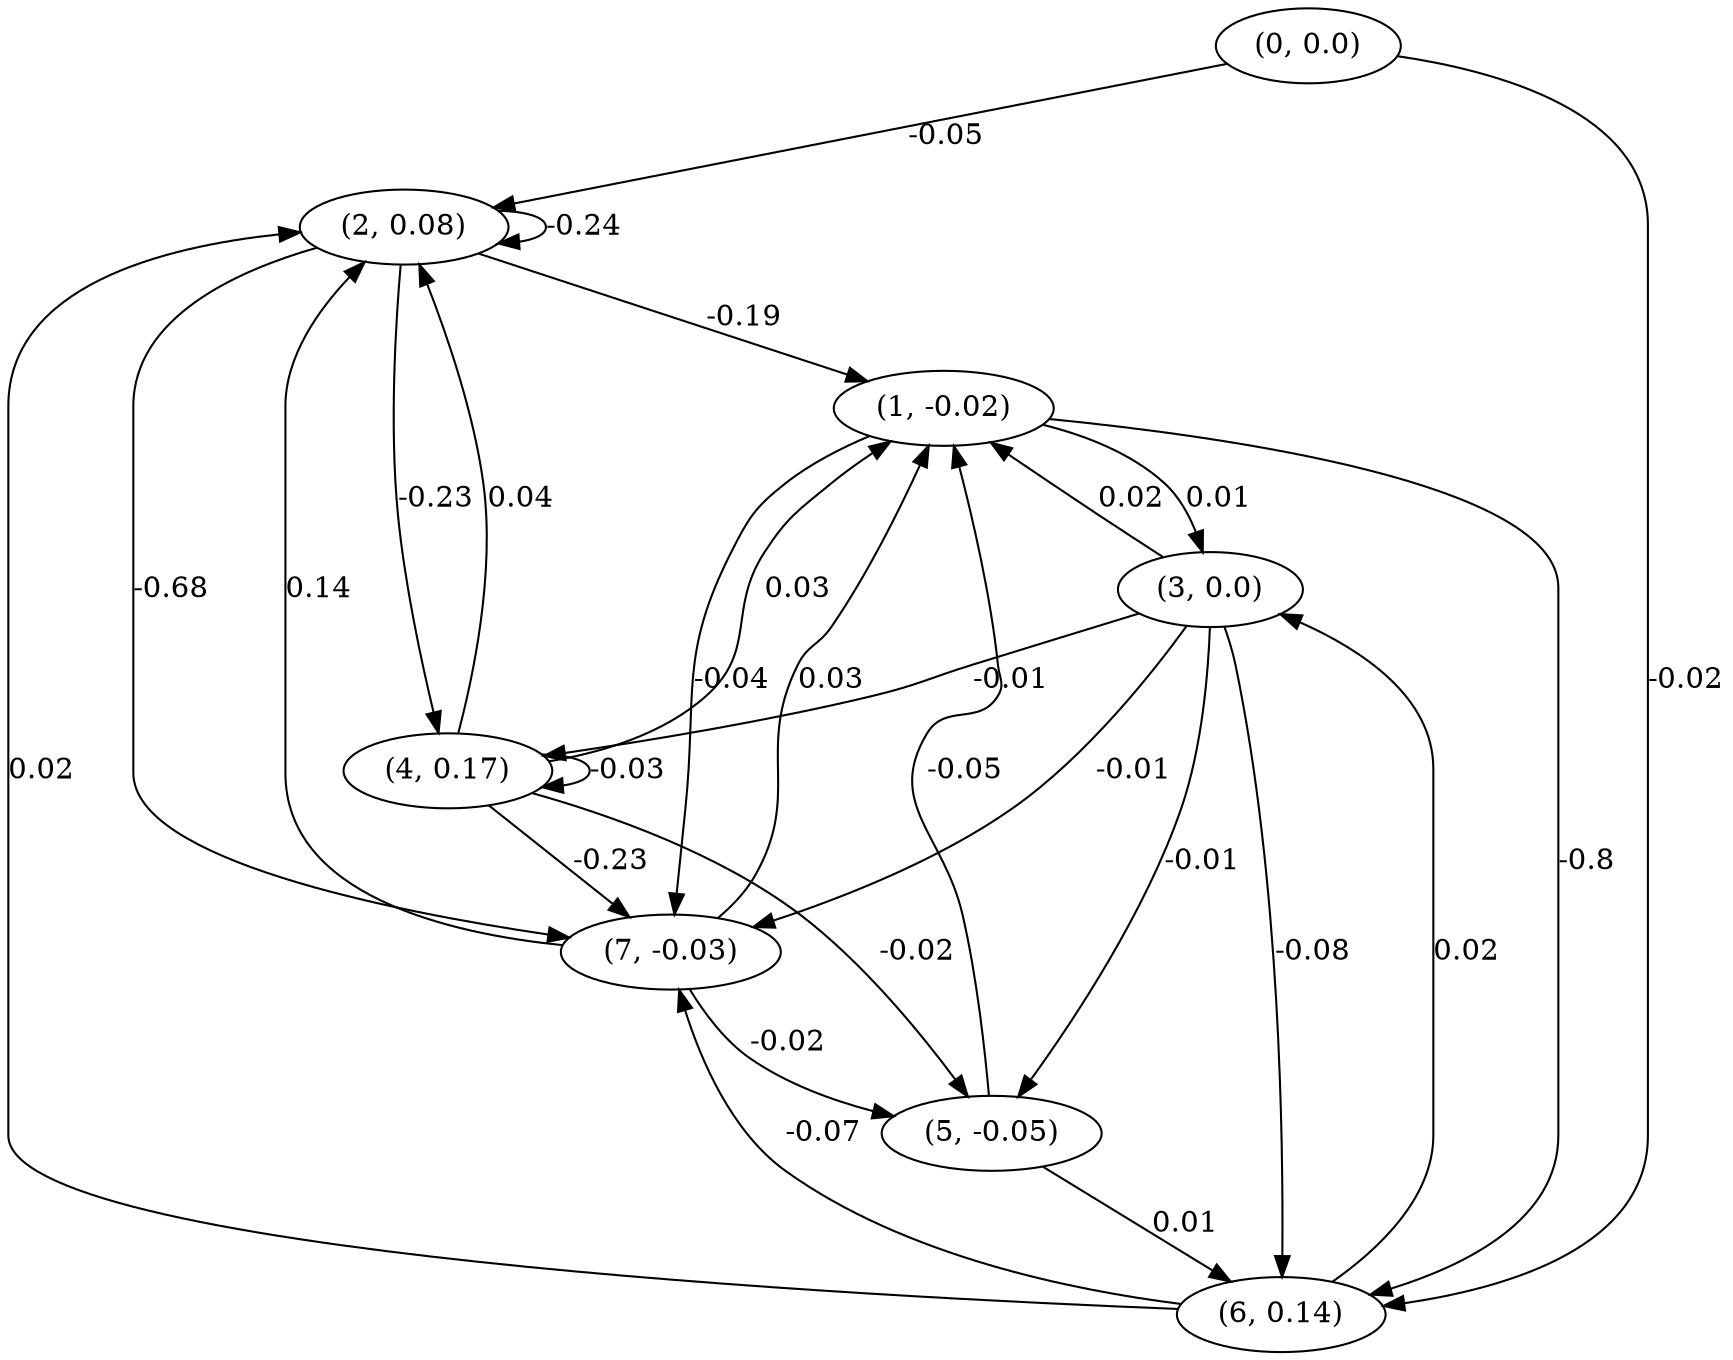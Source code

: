 digraph {
    0 [ label = "(0, 0.0)" ]
    1 [ label = "(1, -0.02)" ]
    2 [ label = "(2, 0.08)" ]
    3 [ label = "(3, 0.0)" ]
    4 [ label = "(4, 0.17)" ]
    5 [ label = "(5, -0.05)" ]
    6 [ label = "(6, 0.14)" ]
    7 [ label = "(7, -0.03)" ]
    2 -> 2 [ label = "-0.24" ]
    4 -> 4 [ label = "-0.03" ]
    2 -> 1 [ label = "-0.19" ]
    3 -> 1 [ label = "0.02" ]
    4 -> 1 [ label = "0.03" ]
    5 -> 1 [ label = "-0.05" ]
    7 -> 1 [ label = "0.03" ]
    0 -> 2 [ label = "-0.05" ]
    4 -> 2 [ label = "0.04" ]
    6 -> 2 [ label = "0.02" ]
    7 -> 2 [ label = "0.14" ]
    1 -> 3 [ label = "0.01" ]
    6 -> 3 [ label = "0.02" ]
    2 -> 4 [ label = "-0.23" ]
    3 -> 4 [ label = "-0.01" ]
    3 -> 5 [ label = "-0.01" ]
    4 -> 5 [ label = "-0.02" ]
    7 -> 5 [ label = "-0.02" ]
    0 -> 6 [ label = "-0.02" ]
    1 -> 6 [ label = "-0.8" ]
    3 -> 6 [ label = "-0.08" ]
    5 -> 6 [ label = "0.01" ]
    1 -> 7 [ label = "-0.04" ]
    2 -> 7 [ label = "-0.68" ]
    3 -> 7 [ label = "-0.01" ]
    4 -> 7 [ label = "-0.23" ]
    6 -> 7 [ label = "-0.07" ]
}

